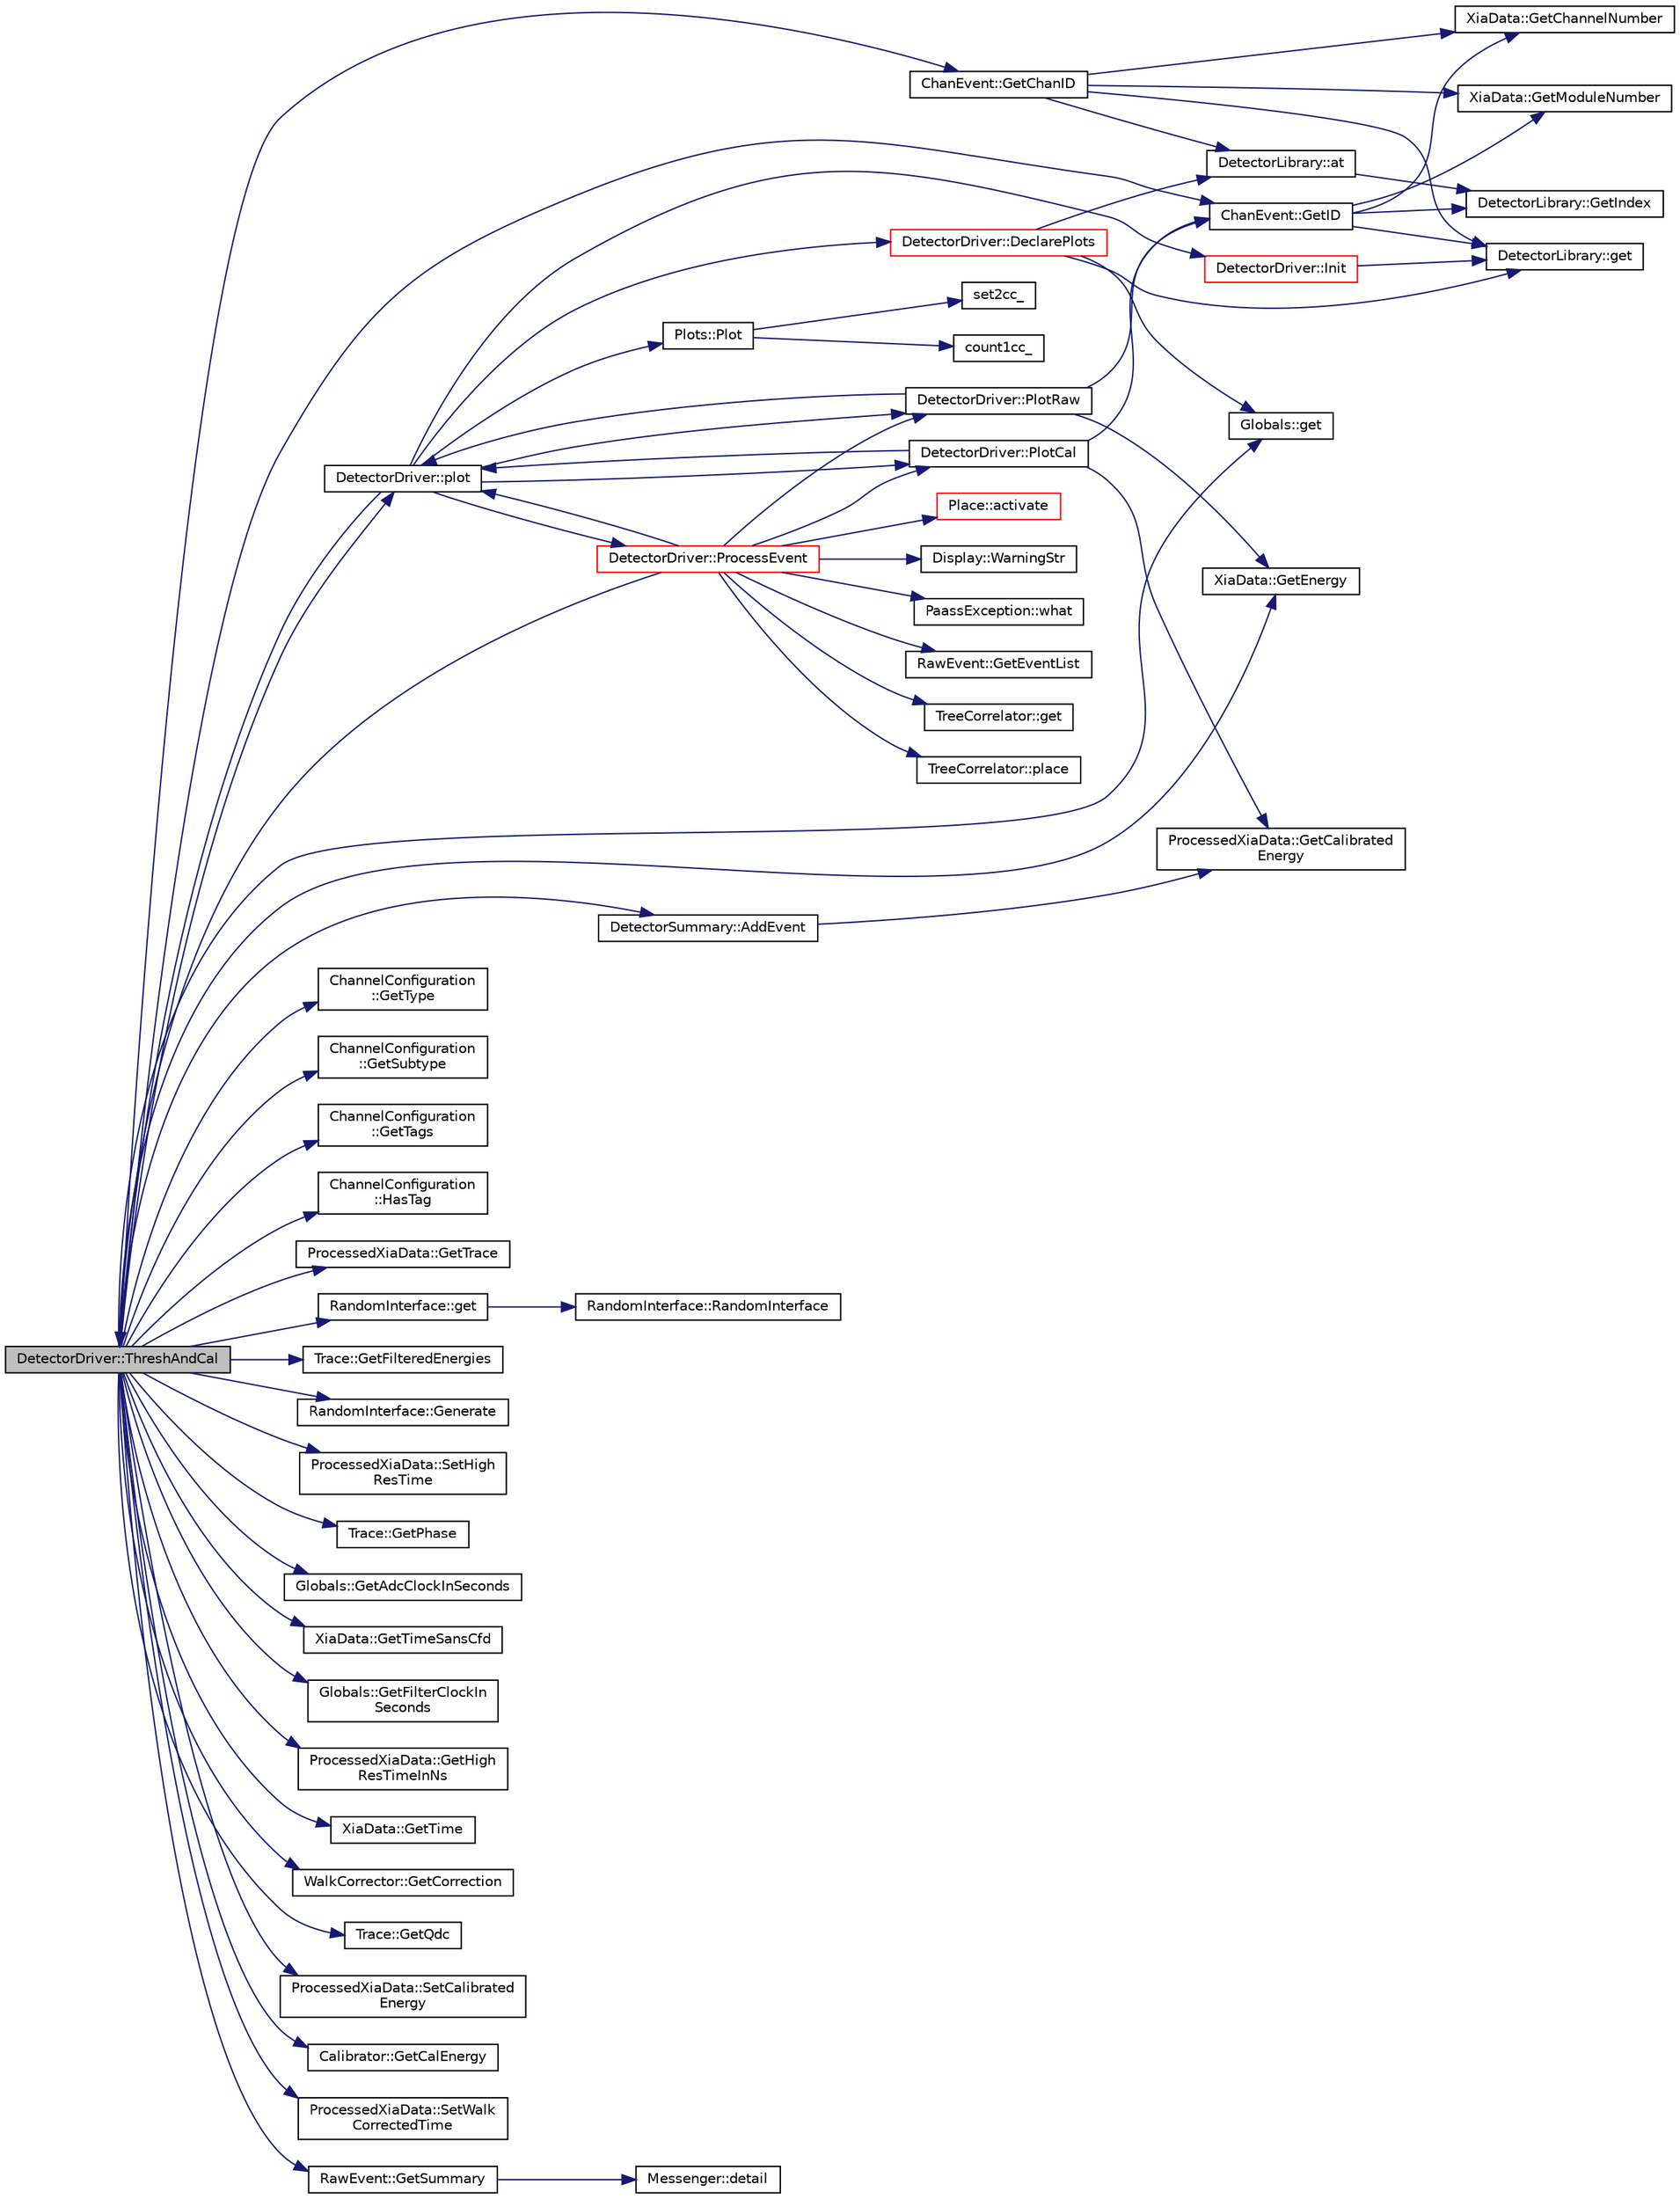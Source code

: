 digraph "DetectorDriver::ThreshAndCal"
{
  edge [fontname="Helvetica",fontsize="10",labelfontname="Helvetica",labelfontsize="10"];
  node [fontname="Helvetica",fontsize="10",shape=record];
  rankdir="LR";
  Node1 [label="DetectorDriver::ThreshAndCal",height=0.2,width=0.4,color="black", fillcolor="grey75", style="filled", fontcolor="black"];
  Node1 -> Node2 [color="midnightblue",fontsize="10",style="solid",fontname="Helvetica"];
  Node2 [label="ChanEvent::GetChanID",height=0.2,width=0.4,color="black", fillcolor="white", style="filled",URL="$d5/d91/class_chan_event.html#ac92976ab74eb43a72bf6e6e536f59496"];
  Node2 -> Node3 [color="midnightblue",fontsize="10",style="solid",fontname="Helvetica"];
  Node3 [label="DetectorLibrary::get",height=0.2,width=0.4,color="black", fillcolor="white", style="filled",URL="$dc/dbe/class_detector_library.html#a6ab3ff825daa8b607865086741bc9b2c"];
  Node2 -> Node4 [color="midnightblue",fontsize="10",style="solid",fontname="Helvetica"];
  Node4 [label="DetectorLibrary::at",height=0.2,width=0.4,color="black", fillcolor="white", style="filled",URL="$dc/dbe/class_detector_library.html#a7dc03a85fdd914647e3b4405524d8f02"];
  Node4 -> Node5 [color="midnightblue",fontsize="10",style="solid",fontname="Helvetica"];
  Node5 [label="DetectorLibrary::GetIndex",height=0.2,width=0.4,color="black", fillcolor="white", style="filled",URL="$dc/dbe/class_detector_library.html#a90877646fc3c5c845baa0ff3643335d4"];
  Node2 -> Node6 [color="midnightblue",fontsize="10",style="solid",fontname="Helvetica"];
  Node6 [label="XiaData::GetModuleNumber",height=0.2,width=0.4,color="black", fillcolor="white", style="filled",URL="$d2/ddd/class_xia_data.html#afcf7210c72022a696a926259d1c5ff84"];
  Node2 -> Node7 [color="midnightblue",fontsize="10",style="solid",fontname="Helvetica"];
  Node7 [label="XiaData::GetChannelNumber",height=0.2,width=0.4,color="black", fillcolor="white", style="filled",URL="$d2/ddd/class_xia_data.html#a34bf9ef6f8f1dee918da2be675e7767a"];
  Node1 -> Node8 [color="midnightblue",fontsize="10",style="solid",fontname="Helvetica"];
  Node8 [label="ChanEvent::GetID",height=0.2,width=0.4,color="black", fillcolor="white", style="filled",URL="$d5/d91/class_chan_event.html#ac2f5a4534b4ad1856689040a7bf13dd2"];
  Node8 -> Node3 [color="midnightblue",fontsize="10",style="solid",fontname="Helvetica"];
  Node8 -> Node5 [color="midnightblue",fontsize="10",style="solid",fontname="Helvetica"];
  Node8 -> Node6 [color="midnightblue",fontsize="10",style="solid",fontname="Helvetica"];
  Node8 -> Node7 [color="midnightblue",fontsize="10",style="solid",fontname="Helvetica"];
  Node1 -> Node9 [color="midnightblue",fontsize="10",style="solid",fontname="Helvetica"];
  Node9 [label="ChannelConfiguration\l::GetType",height=0.2,width=0.4,color="black", fillcolor="white", style="filled",URL="$d6/d20/class_channel_configuration.html#aba4539c47063c552522bcf7c20d5bf29"];
  Node1 -> Node10 [color="midnightblue",fontsize="10",style="solid",fontname="Helvetica"];
  Node10 [label="ChannelConfiguration\l::GetSubtype",height=0.2,width=0.4,color="black", fillcolor="white", style="filled",URL="$d6/d20/class_channel_configuration.html#aaa6fcf267aebd6df6fa3df5510cfaeea"];
  Node1 -> Node11 [color="midnightblue",fontsize="10",style="solid",fontname="Helvetica"];
  Node11 [label="ChannelConfiguration\l::GetTags",height=0.2,width=0.4,color="black", fillcolor="white", style="filled",URL="$d6/d20/class_channel_configuration.html#a5f70d8b99f72830f6eb306f1582e1fde"];
  Node1 -> Node12 [color="midnightblue",fontsize="10",style="solid",fontname="Helvetica"];
  Node12 [label="ChannelConfiguration\l::HasTag",height=0.2,width=0.4,color="black", fillcolor="white", style="filled",URL="$d6/d20/class_channel_configuration.html#a12d5e0dec96416851743462c53775bf5"];
  Node1 -> Node13 [color="midnightblue",fontsize="10",style="solid",fontname="Helvetica"];
  Node13 [label="ProcessedXiaData::GetTrace",height=0.2,width=0.4,color="black", fillcolor="white", style="filled",URL="$df/d3c/class_processed_xia_data.html#a2d98ff813786abdb09ebc6bd22dbf48d"];
  Node1 -> Node14 [color="midnightblue",fontsize="10",style="solid",fontname="Helvetica"];
  Node14 [label="RandomInterface::get",height=0.2,width=0.4,color="black", fillcolor="white", style="filled",URL="$d3/daf/class_random_interface.html#ab82c66de735852acfd5e48e92a61ab71"];
  Node14 -> Node15 [color="midnightblue",fontsize="10",style="solid",fontname="Helvetica"];
  Node15 [label="RandomInterface::RandomInterface",height=0.2,width=0.4,color="black", fillcolor="white", style="filled",URL="$d3/daf/class_random_interface.html#a0044b9f6289a7e8cf5effa4ac641434c",tooltip="Default constructor. "];
  Node1 -> Node16 [color="midnightblue",fontsize="10",style="solid",fontname="Helvetica"];
  Node16 [label="DetectorDriver::plot",height=0.2,width=0.4,color="black", fillcolor="white", style="filled",URL="$de/d91/class_detector_driver.html#a3a556ab94a878e057dea8a081d0df55a",tooltip="Plots into histogram defined by dammId. "];
  Node16 -> Node17 [color="midnightblue",fontsize="10",style="solid",fontname="Helvetica"];
  Node17 [label="Plots::Plot",height=0.2,width=0.4,color="black", fillcolor="white", style="filled",URL="$d7/d8b/class_plots.html#a68849b82c8c7a5d57f972cbd8de83328",tooltip="Plots into histogram defined by dammId. "];
  Node17 -> Node18 [color="midnightblue",fontsize="10",style="solid",fontname="Helvetica"];
  Node18 [label="count1cc_",height=0.2,width=0.4,color="black", fillcolor="white", style="filled",URL="$da/d57/_scanor_8hpp.html#a31aca3d0ff704e08f8f8968288ae7895",tooltip="Defines the DAMM function to call for 1D hists */. "];
  Node17 -> Node19 [color="midnightblue",fontsize="10",style="solid",fontname="Helvetica"];
  Node19 [label="set2cc_",height=0.2,width=0.4,color="black", fillcolor="white", style="filled",URL="$da/d57/_scanor_8hpp.html#a8b0a662ebdb3f947ba8470bf89f11c3a",tooltip="Defines the DAMM function to call for 2D hists */. "];
  Node16 -> Node20 [color="midnightblue",fontsize="10",style="solid",fontname="Helvetica"];
  Node20 [label="DetectorDriver::ProcessEvent",height=0.2,width=0.4,color="red", fillcolor="white", style="filled",URL="$de/d91/class_detector_driver.html#a19c152206c95dfbc2a98ffd1d002165e",tooltip="Control of the event processing. "];
  Node20 -> Node16 [color="midnightblue",fontsize="10",style="solid",fontname="Helvetica"];
  Node20 -> Node21 [color="midnightblue",fontsize="10",style="solid",fontname="Helvetica"];
  Node21 [label="RawEvent::GetEventList",height=0.2,width=0.4,color="black", fillcolor="white", style="filled",URL="$dc/d32/class_raw_event.html#a13713f29c28a4083f2c14f0c8c14804a"];
  Node20 -> Node22 [color="midnightblue",fontsize="10",style="solid",fontname="Helvetica"];
  Node22 [label="DetectorDriver::PlotRaw",height=0.2,width=0.4,color="black", fillcolor="white", style="filled",URL="$de/d91/class_detector_driver.html#a7f2a28ba2a756e034e38630a5e258309"];
  Node22 -> Node16 [color="midnightblue",fontsize="10",style="solid",fontname="Helvetica"];
  Node22 -> Node8 [color="midnightblue",fontsize="10",style="solid",fontname="Helvetica"];
  Node22 -> Node23 [color="midnightblue",fontsize="10",style="solid",fontname="Helvetica"];
  Node23 [label="XiaData::GetEnergy",height=0.2,width=0.4,color="black", fillcolor="white", style="filled",URL="$d2/ddd/class_xia_data.html#ade2672d5b33f5317bd0710408b88871b"];
  Node20 -> Node1 [color="midnightblue",fontsize="10",style="solid",fontname="Helvetica"];
  Node20 -> Node24 [color="midnightblue",fontsize="10",style="solid",fontname="Helvetica"];
  Node24 [label="DetectorDriver::PlotCal",height=0.2,width=0.4,color="black", fillcolor="white", style="filled",URL="$de/d91/class_detector_driver.html#ad966b8fe4330bb0cf117422b9bd08f40"];
  Node24 -> Node16 [color="midnightblue",fontsize="10",style="solid",fontname="Helvetica"];
  Node24 -> Node8 [color="midnightblue",fontsize="10",style="solid",fontname="Helvetica"];
  Node24 -> Node25 [color="midnightblue",fontsize="10",style="solid",fontname="Helvetica"];
  Node25 [label="ProcessedXiaData::GetCalibrated\lEnergy",height=0.2,width=0.4,color="black", fillcolor="white", style="filled",URL="$df/d3c/class_processed_xia_data.html#ab9364a5f0a990ef3f27baa902d1c6036"];
  Node20 -> Node26 [color="midnightblue",fontsize="10",style="solid",fontname="Helvetica"];
  Node26 [label="TreeCorrelator::get",height=0.2,width=0.4,color="black", fillcolor="white", style="filled",URL="$d3/d2c/class_tree_correlator.html#a4f70fdbb0d6dead4212d8e926ce1755f"];
  Node20 -> Node27 [color="midnightblue",fontsize="10",style="solid",fontname="Helvetica"];
  Node27 [label="TreeCorrelator::place",height=0.2,width=0.4,color="black", fillcolor="white", style="filled",URL="$d3/d2c/class_tree_correlator.html#aadf6cf8c8bedbbde03fb678667c7cb01"];
  Node20 -> Node28 [color="midnightblue",fontsize="10",style="solid",fontname="Helvetica"];
  Node28 [label="Place::activate",height=0.2,width=0.4,color="red", fillcolor="white", style="filled",URL="$dd/d21/class_place.html#a96fef01c13e97a21482ab8672c9b654a"];
  Node20 -> Node29 [color="midnightblue",fontsize="10",style="solid",fontname="Helvetica"];
  Node29 [label="Display::WarningStr",height=0.2,width=0.4,color="black", fillcolor="white", style="filled",URL="$da/d6a/namespace_display.html#a0ca7c8835e858cf0b1e0cce72a41ab9c"];
  Node20 -> Node30 [color="midnightblue",fontsize="10",style="solid",fontname="Helvetica"];
  Node30 [label="PaassException::what",height=0.2,width=0.4,color="black", fillcolor="white", style="filled",URL="$df/dc3/class_paass_exception.html#a3a96bbd94cef6ce246f497ab0341182d"];
  Node16 -> Node1 [color="midnightblue",fontsize="10",style="solid",fontname="Helvetica"];
  Node16 -> Node31 [color="midnightblue",fontsize="10",style="solid",fontname="Helvetica"];
  Node31 [label="DetectorDriver::Init",height=0.2,width=0.4,color="red", fillcolor="white", style="filled",URL="$de/d91/class_detector_driver.html#a2d368320dd66a1a368f08ddfb1be7a22"];
  Node31 -> Node3 [color="midnightblue",fontsize="10",style="solid",fontname="Helvetica"];
  Node16 -> Node22 [color="midnightblue",fontsize="10",style="solid",fontname="Helvetica"];
  Node16 -> Node24 [color="midnightblue",fontsize="10",style="solid",fontname="Helvetica"];
  Node16 -> Node32 [color="midnightblue",fontsize="10",style="solid",fontname="Helvetica"];
  Node32 [label="DetectorDriver::DeclarePlots",height=0.2,width=0.4,color="red", fillcolor="white", style="filled",URL="$de/d91/class_detector_driver.html#a8810acdc149879688b81ec333531a28e"];
  Node32 -> Node33 [color="midnightblue",fontsize="10",style="solid",fontname="Helvetica"];
  Node33 [label="Globals::get",height=0.2,width=0.4,color="black", fillcolor="white", style="filled",URL="$d3/daf/class_globals.html#ae66fa0173342202c96b13d71a6522512",tooltip="Instance is created upon first call. "];
  Node32 -> Node3 [color="midnightblue",fontsize="10",style="solid",fontname="Helvetica"];
  Node32 -> Node4 [color="midnightblue",fontsize="10",style="solid",fontname="Helvetica"];
  Node1 -> Node34 [color="midnightblue",fontsize="10",style="solid",fontname="Helvetica"];
  Node34 [label="Trace::GetFilteredEnergies",height=0.2,width=0.4,color="black", fillcolor="white", style="filled",URL="$dd/db7/class_trace.html#a81368efd0e5aaa9ddcdef25b7932b3ed"];
  Node1 -> Node23 [color="midnightblue",fontsize="10",style="solid",fontname="Helvetica"];
  Node1 -> Node35 [color="midnightblue",fontsize="10",style="solid",fontname="Helvetica"];
  Node35 [label="RandomInterface::Generate",height=0.2,width=0.4,color="black", fillcolor="white", style="filled",URL="$d3/daf/class_random_interface.html#a6078af282ba015b968af34edde05afb8"];
  Node1 -> Node36 [color="midnightblue",fontsize="10",style="solid",fontname="Helvetica"];
  Node36 [label="ProcessedXiaData::SetHigh\lResTime",height=0.2,width=0.4,color="black", fillcolor="white", style="filled",URL="$df/d3c/class_processed_xia_data.html#a48351d3124a77b66cf0b1afb18204b45"];
  Node1 -> Node37 [color="midnightblue",fontsize="10",style="solid",fontname="Helvetica"];
  Node37 [label="Trace::GetPhase",height=0.2,width=0.4,color="black", fillcolor="white", style="filled",URL="$dd/db7/class_trace.html#a4801f8d119d80e64d2fe9269c79e6a9d"];
  Node1 -> Node33 [color="midnightblue",fontsize="10",style="solid",fontname="Helvetica"];
  Node1 -> Node38 [color="midnightblue",fontsize="10",style="solid",fontname="Helvetica"];
  Node38 [label="Globals::GetAdcClockInSeconds",height=0.2,width=0.4,color="black", fillcolor="white", style="filled",URL="$d3/daf/class_globals.html#ad7d77193cd312ff5b05f78d90a5e5c1f"];
  Node1 -> Node39 [color="midnightblue",fontsize="10",style="solid",fontname="Helvetica"];
  Node39 [label="XiaData::GetTimeSansCfd",height=0.2,width=0.4,color="black", fillcolor="white", style="filled",URL="$d2/ddd/class_xia_data.html#a5de4fb9577cf965d2537ec677b781241"];
  Node1 -> Node40 [color="midnightblue",fontsize="10",style="solid",fontname="Helvetica"];
  Node40 [label="Globals::GetFilterClockIn\lSeconds",height=0.2,width=0.4,color="black", fillcolor="white", style="filled",URL="$d3/daf/class_globals.html#af966809742d39e7acbd52c4fe4f5a95c"];
  Node1 -> Node41 [color="midnightblue",fontsize="10",style="solid",fontname="Helvetica"];
  Node41 [label="ProcessedXiaData::GetHigh\lResTimeInNs",height=0.2,width=0.4,color="black", fillcolor="white", style="filled",URL="$df/d3c/class_processed_xia_data.html#a5da8714dc3420a4efd9a199de3f56079"];
  Node1 -> Node42 [color="midnightblue",fontsize="10",style="solid",fontname="Helvetica"];
  Node42 [label="XiaData::GetTime",height=0.2,width=0.4,color="black", fillcolor="white", style="filled",URL="$d2/ddd/class_xia_data.html#ac11c489cabed7180f6516d724d387a56"];
  Node1 -> Node43 [color="midnightblue",fontsize="10",style="solid",fontname="Helvetica"];
  Node43 [label="WalkCorrector::GetCorrection",height=0.2,width=0.4,color="black", fillcolor="white", style="filled",URL="$d7/dda/class_walk_corrector.html#a91ba3edd01ae83146a19d8eba4fc4a23"];
  Node1 -> Node44 [color="midnightblue",fontsize="10",style="solid",fontname="Helvetica"];
  Node44 [label="Trace::GetQdc",height=0.2,width=0.4,color="black", fillcolor="white", style="filled",URL="$dd/db7/class_trace.html#a825c518af0ec6dcba45253c05b562a62"];
  Node1 -> Node45 [color="midnightblue",fontsize="10",style="solid",fontname="Helvetica"];
  Node45 [label="ProcessedXiaData::SetCalibrated\lEnergy",height=0.2,width=0.4,color="black", fillcolor="white", style="filled",URL="$df/d3c/class_processed_xia_data.html#a759a628ac86e09d97dcbf6132786f77d"];
  Node1 -> Node46 [color="midnightblue",fontsize="10",style="solid",fontname="Helvetica"];
  Node46 [label="Calibrator::GetCalEnergy",height=0.2,width=0.4,color="black", fillcolor="white", style="filled",URL="$db/d61/class_calibrator.html#a0fdd1f43aa54dd100105dac72a84c2be"];
  Node1 -> Node47 [color="midnightblue",fontsize="10",style="solid",fontname="Helvetica"];
  Node47 [label="ProcessedXiaData::SetWalk\lCorrectedTime",height=0.2,width=0.4,color="black", fillcolor="white", style="filled",URL="$df/d3c/class_processed_xia_data.html#a8b2a8d8d9aa73263821ef482e7add39c"];
  Node1 -> Node48 [color="midnightblue",fontsize="10",style="solid",fontname="Helvetica"];
  Node48 [label="RawEvent::GetSummary",height=0.2,width=0.4,color="black", fillcolor="white", style="filled",URL="$dc/d32/class_raw_event.html#a0405b96da430f69eb01fc8a7668420cc",tooltip="Get a pointer to a specific detector summary. "];
  Node48 -> Node49 [color="midnightblue",fontsize="10",style="solid",fontname="Helvetica"];
  Node49 [label="Messenger::detail",height=0.2,width=0.4,color="black", fillcolor="white", style="filled",URL="$d6/dc9/class_messenger.html#a24d0db0aece5830b3de62310f5753be8"];
  Node1 -> Node50 [color="midnightblue",fontsize="10",style="solid",fontname="Helvetica"];
  Node50 [label="DetectorSummary::AddEvent",height=0.2,width=0.4,color="black", fillcolor="white", style="filled",URL="$da/d8d/class_detector_summary.html#a5bd322c5c62b0d89d2eca33550e27907"];
  Node50 -> Node25 [color="midnightblue",fontsize="10",style="solid",fontname="Helvetica"];
}
